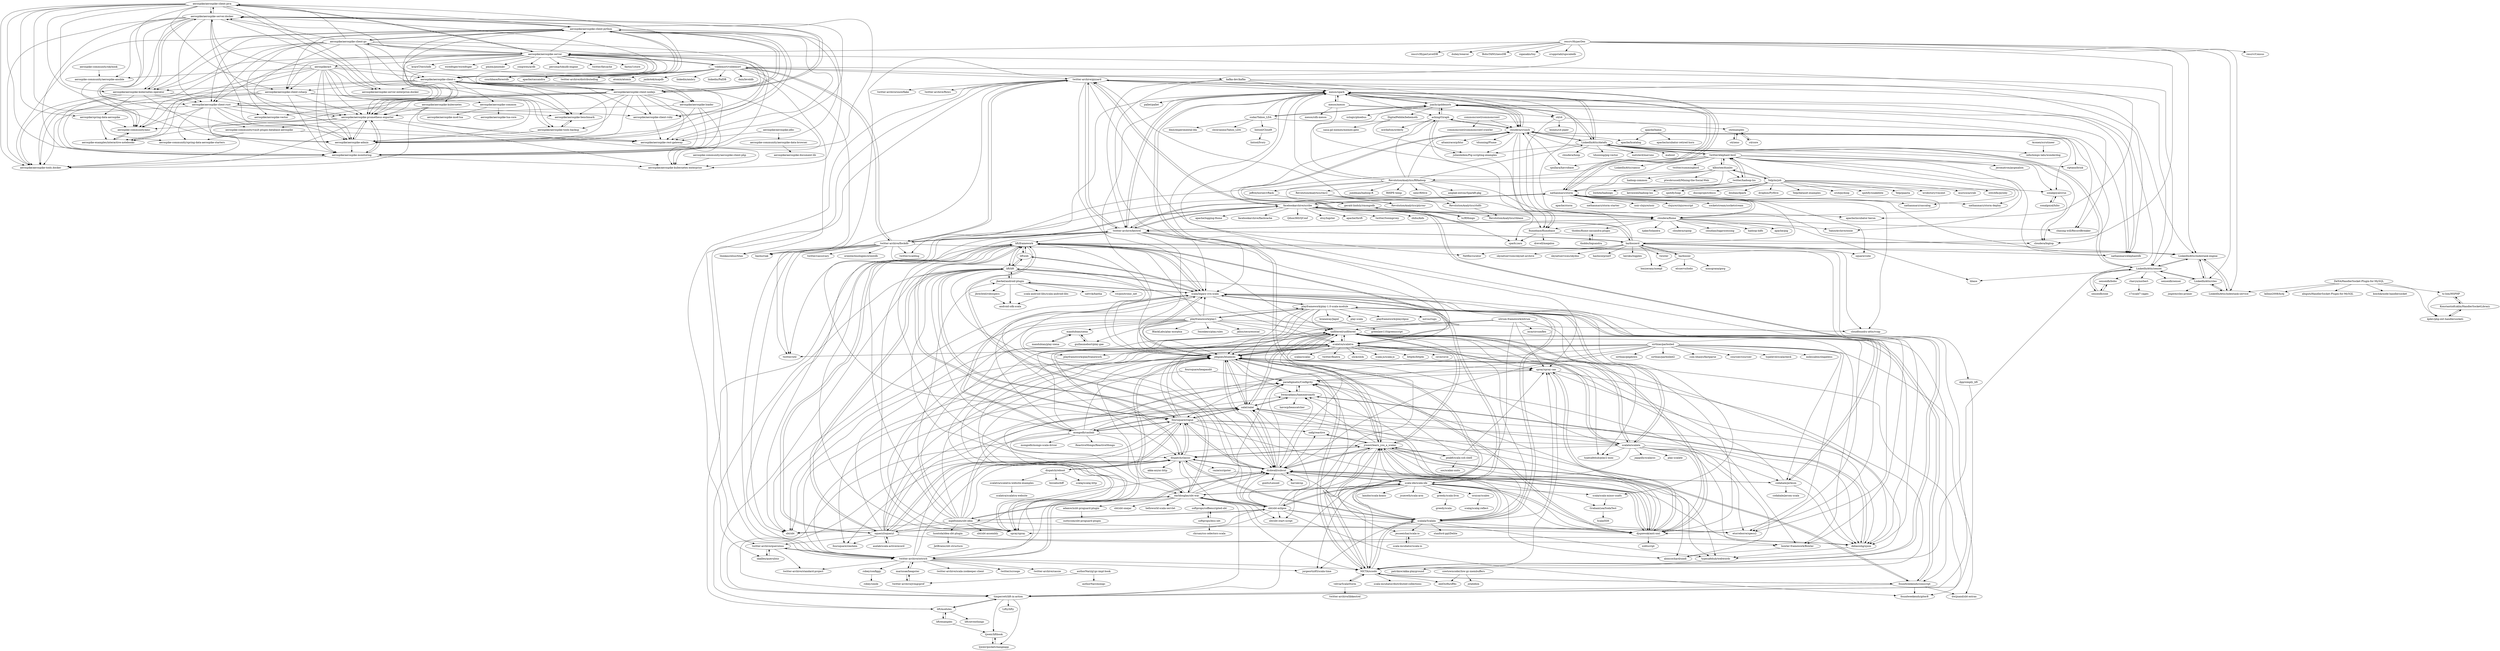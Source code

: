 digraph G {
"aerospike/aerospike-client-java" -> "aerospike/aerospike-server.docker"
"aerospike/aerospike-client-java" -> "aerospike/aerospike-prometheus-exporter"
"aerospike/aerospike-client-java" -> "aerospike/aerospike-admin"
"aerospike/aerospike-client-java" -> "aerospike/aerospike-client-c"
"aerospike/aerospike-client-java" -> "aerospike/aerospike-client-python"
"aerospike/aerospike-client-java" -> "aerospike/aerospike-kubernetes-operator"
"aerospike/aerospike-client-java" -> "aerospike/aerospike-monitoring"
"aerospike/aerospike-client-java" -> "aerospike/aerospike-client-csharp"
"aerospike/aerospike-client-java" -> "aerospike/aerospike-client-rust"
"aerospike/aerospike-client-java" -> "aerospike/aerospike-server"
"aerospike/aerospike-client-java" -> "aerospike/aerospike-tools.docker"
"aerospike/aerospike-client-java" -> "aerospike/spring-data-aerospike"
"aerospike/aerospike-client-java" -> "aerospike/aerospike-server-enterprise.docker"
"aerospike/aerospike-client-java" -> "aerospike-community/amc"
"sudar/Yahoo_LDA" -> "shravanmn/Yahoo_LDA"
"sudar/Yahoo_LDA" -> "jzachr/goldenorb"
"sudar/Yahoo_LDA" -> "nathanmarz/elephantdb" ["e"=1]
"sudar/Yahoo_LDA" -> "lintool/Cloud9"
"sudar/Yahoo_LDA" -> "dmlc/experimental-lda" ["e"=1]
"sudar/Yahoo_LDA" -> "mesos/spark"
"tz-lom/HSPHP" -> "KonstantinKuklin/HandlerSocketLibrary"
"tz-lom/HSPHP" -> "kjdev/php-ext-handlersocketi"
"sonalgoyal/hiho" -> "sonalgoyal/crux"
"liftweb" -> "lift/lift"
"liftweb" -> "lift/framework"
"liftweb" -> "scala/legacy-svn-scala"
"facebookarchive/scribe" -> "cloudera/flume"
"facebookarchive/scribe" -> "nathanmarz/storm"
"facebookarchive/scribe" -> "twitter-archive/kestrel"
"facebookarchive/scribe" -> "ha/doozerd"
"facebookarchive/scribe" -> "twitter-archive/gizzard"
"facebookarchive/scribe" -> "zhihu/kids" ["e"=1]
"facebookarchive/scribe" -> "apache/logging-flume" ["e"=1]
"facebookarchive/scribe" -> "facebookarchive/flashcache" ["e"=1]
"facebookarchive/scribe" -> "Qihoo360/QConf" ["e"=1]
"facebookarchive/scribe" -> "twitter-archive/flockdb"
"facebookarchive/scribe" -> "etsy/logster" ["e"=1]
"facebookarchive/scribe" -> "apache/thrift" ["e"=1]
"facebookarchive/scribe" -> "apache/incubator-heron" ["e"=1]
"facebookarchive/scribe" -> "twitter/twemproxy" ["e"=1]
"facebookarchive/scribe" -> "LinkedInAttic/indextank-engine"
"lift/framework" -> "lift/lift"
"lift/framework" -> "scalatra/scalatra"
"lift/framework" -> "liftweb"
"lift/framework" -> "lift/modules"
"lift/framework" -> "scala/legacy-svn-scala"
"lift/framework" -> "unfiltered/unfiltered"
"lift/framework" -> "sbt/sbt" ["e"=1]
"lift/framework" -> "spray/spray" ["e"=1]
"lift/framework" -> "foursquare/rogue"
"lift/framework" -> "earldouglas/sbt-war"
"lift/framework" -> "jdegoes/blueeyes"
"lift/framework" -> "dpp/simply_lift"
"lift/framework" -> "timperrett/lift-in-action"
"lift/framework" -> "squeryl/squeryl"
"lift/framework" -> "dispatch/classic"
"jzachr/goldenorb" -> "aching/Giraph"
"jzachr/goldenorb" -> "cloudera/crunch"
"jzachr/goldenorb" -> "mesos/spark"
"jzachr/goldenorb" -> "sudar/Yahoo_LDA"
"jzachr/goldenorb" -> "LinkedInAttic/datafu"
"jzachr/goldenorb" -> "riptano/brisk" ["e"=1]
"jzachr/goldenorb" -> "chasing-will/RecordBreaker"
"jzachr/goldenorb" -> "xslogic/phoebus"
"jzachr/goldenorb" -> "DigitalPebble/behemoth"
"jzachr/goldenorb" -> "nathanmarz/elephantdb" ["e"=1]
"sbt/sbt-eclipse" -> "earldouglas/sbt-war"
"sbt/sbt-eclipse" -> "scala-ide/scala-ide"
"sbt/sbt-eclipse" -> "jdegoes/blueeyes"
"sbt/sbt-eclipse" -> "mpeltonen/sbt-idea"
"sbt/sbt-eclipse" -> "dickwall/subcut"
"sbt/sbt-eclipse" -> "unfiltered/unfiltered"
"sbt/sbt-eclipse" -> "etorreborre/specs2" ["e"=1]
"sbt/sbt-eclipse" -> "sbt/sbt" ["e"=1]
"sbt/sbt-eclipse" -> "spray/spray" ["e"=1]
"sbt/sbt-eclipse" -> "scalala/Scalala"
"sbt/sbt-eclipse" -> "foundweekends/giter8" ["e"=1]
"sbt/sbt-eclipse" -> "scala/legacy-svn-scala"
"sbt/sbt-eclipse" -> "jrwest/learn_you_a_scalaz"
"sbt/sbt-eclipse" -> "salat/salat"
"sbt/sbt-eclipse" -> "sbt/sbt-start-script"
"foundweekends/conscript" -> "unfiltered/unfiltered"
"foundweekends/conscript" -> "foundweekends/giter8" ["e"=1]
"foundweekends/conscript" -> "jrwest/learn_you_a_scalaz"
"foundweekends/conscript" -> "NICTA/scoobi"
"foundweekends/conscript" -> "timperrett/lift-in-action"
"foundweekends/conscript" -> "dwijnand/sbt-extras" ["e"=1]
"aerospike/aerospike-server" -> "aerospike/aerospike-client-java"
"aerospike/aerospike-server" -> "aerospike/aerospike-client-c"
"aerospike/aerospike-server" -> "aerospike/aerospike-client-go"
"aerospike/aerospike-server" -> "aerospike/aerospike-client-python"
"aerospike/aerospike-server" -> "aerospike/aerospike-prometheus-exporter"
"aerospike/aerospike-server" -> "aerospike/act"
"aerospike/aerospike-server" -> "aerospike/aerospike-server.docker"
"aerospike/aerospike-server" -> "aerospike/aerospike-client-rust"
"aerospike/aerospike-server" -> "aerospike/aerospike-kubernetes-operator"
"aerospike/aerospike-server" -> "aerospike/aerospike-client-csharp"
"aerospike/aerospike-server" -> "aerospike/aerospike-monitoring"
"aerospike/aerospike-server" -> "aerospike/aerospike-client-nodejs"
"aerospike/aerospike-server" -> "aerospike/aerospike-admin"
"aerospike/aerospike-server" -> "pmem/pmemkv" ["e"=1]
"aerospike/aerospike-server" -> "aerospike/aerospike-benchmark"
"ha/doozerd" -> "ha/doozer"
"ha/doozerd" -> "skynetservices/skynet-archive" ["e"=1]
"ha/doozerd" -> "twitter-archive/kestrel"
"ha/doozerd" -> "facebookarchive/scribe"
"ha/doozerd" -> "skynetservices/skydns" ["e"=1]
"ha/doozerd" -> "bmizerany/noeqd"
"ha/doozerd" -> "hashicorp/serf" ["e"=1]
"ha/doozerd" -> "nathanmarz/storm"
"ha/doozerd" -> "heroku/logplex" ["e"=1]
"ha/doozerd" -> "Netflix/curator" ["e"=1]
"ha/doozerd" -> "twitter-archive/gizzard"
"ha/doozerd" -> "cloudfoundry-attic/vcap" ["e"=1]
"ha/doozerd" -> "nathanmarz/elephantdb" ["e"=1]
"ha/doozerd" -> "square/cube" ["e"=1]
"ha/doozerd" -> "twister" ["e"=1]
"earldouglas/sbt-war" -> "sbt/sbt-eclipse"
"earldouglas/sbt-war" -> "jdegoes/blueeyes"
"earldouglas/sbt-war" -> "timperrett/lift-in-action"
"earldouglas/sbt-war" -> "mpeltonen/sbt-idea"
"earldouglas/sbt-war" -> "adamw/xsbt-proguard-plugin"
"earldouglas/sbt-war" -> "paradigmatic/Configrity"
"earldouglas/sbt-war" -> "lift/framework"
"earldouglas/sbt-war" -> "helloworld-scala-servlet"
"earldouglas/sbt-war" -> "dispatch/classic"
"earldouglas/sbt-war" -> "softprops/coffeescripted-sbt"
"earldouglas/sbt-war" -> "djspiewak/anti-xml"
"earldouglas/sbt-war" -> "scala-ide/scala-ide"
"earldouglas/sbt-war" -> "sbt/sbt-onejar"
"earldouglas/sbt-war" -> "NICTA/scoobi"
"earldouglas/sbt-war" -> "dickwall/subcut"
"twitter-archive/kestrel" -> "twitter-archive/gizzard"
"twitter-archive/kestrel" -> "twitter-archive/flockdb"
"twitter-archive/kestrel" -> "nathanmarz/storm"
"twitter-archive/kestrel" -> "jdegoes/blueeyes"
"twitter-archive/kestrel" -> "mesos/spark"
"twitter-archive/kestrel" -> "twitter-archive/ostrich"
"twitter-archive/kestrel" -> "scala/legacy-svn-scala"
"twitter-archive/kestrel" -> "ha/doozerd"
"twitter-archive/kestrel" -> "twitter/util" ["e"=1]
"twitter-archive/kestrel" -> "facebookarchive/scribe"
"twitter-archive/kestrel" -> "spray/spray" ["e"=1]
"twitter-archive/kestrel" -> "scalatra/scalatra"
"twitter-archive/kestrel" -> "cloudera/flume"
"twitter-archive/kestrel" -> "lift/framework"
"twitter-archive/kestrel" -> "unfiltered/unfiltered"
"aerospike/aerospike-client-c" -> "aerospike/aerospike-client-python"
"aerospike/aerospike-client-c" -> "aerospike/aerospike-admin"
"aerospike/aerospike-client-c" -> "aerospike/aerospike-monitoring"
"aerospike/aerospike-client-c" -> "aerospike/aerospike-prometheus-exporter"
"aerospike/aerospike-client-c" -> "aerospike/aerospike-client-csharp"
"aerospike/aerospike-client-c" -> "aerospike/aerospike-tools.docker"
"aerospike/aerospike-client-c" -> "aerospike/aerospike-benchmark"
"aerospike/aerospike-client-c" -> "aerospike/aerospike-common"
"aerospike/aerospike-client-c" -> "aerospike/aerospike-loader"
"aerospike/aerospike-client-c" -> "aerospike/aerospike-client-ruby"
"aerospike/aerospike-client-c" -> "aerospike/aerospike-server.docker"
"aerospike/aerospike-client-c" -> "aerospike/aerospike-client-nodejs"
"aerospike/aerospike-client-c" -> "aerospike/aerospike-kubernetes-enterprise"
"aerospike/aerospike-client-c" -> "aerospike/aerospike-kubernetes-operator"
"aerospike/aerospike-client-c" -> "aerospike/aerospike-server-enterprise.docker"
"foursquare/rogue" -> "foursquare/slashem"
"foursquare/rogue" -> "dickwall/subcut"
"foursquare/rogue" -> "djspiewak/anti-xml"
"foursquare/rogue" -> "typesafehub/webwords"
"foursquare/rogue" -> "lift/lift"
"foursquare/rogue" -> "salat/salat"
"foursquare/rogue" -> "debasishg/sjson"
"foursquare/rogue" -> "jdegoes/blueeyes"
"foursquare/rogue" -> "dispatch/classic"
"foursquare/rogue" -> "mongodb/casbah"
"foursquare/rogue" -> "lift/framework"
"foursquare/rogue" -> "nafg/reactive"
"foursquare/rogue" -> "squeryl/squeryl"
"foursquare/rogue" -> "timperrett/lift-in-action"
"foursquare/rogue" -> "unfiltered/unfiltered"
"adamw/xsbt-proguard-plugin" -> "nuttycom/sbt-proguard-plugin"
"mongodb/casbah" -> "salat/salat"
"mongodb/casbah" -> "bwmcadams/hammersmith"
"mongodb/casbah" -> "foursquare/rogue"
"mongodb/casbah" -> "scala/legacy-svn-scala"
"mongodb/casbah" -> "spray/spray" ["e"=1]
"mongodb/casbah" -> "playframework/play-1.0-scala-module"
"mongodb/casbah" -> "jdegoes/blueeyes"
"mongodb/casbah" -> "mongodb/mongo-scala-driver" ["e"=1]
"mongodb/casbah" -> "unfiltered/unfiltered"
"mongodb/casbah" -> "scalate/scalate"
"mongodb/casbah" -> "timperrett/lift-in-action"
"mongodb/casbah" -> "lift/lift"
"mongodb/casbah" -> "earldouglas/sbt-war"
"mongodb/casbah" -> "ReactiveMongo/ReactiveMongo" ["e"=1]
"cowtowncoder/low-gc-membuffers" -> "jstatebox"
"cowtowncoder/low-gc-membuffers" -> "eed3si9n/sff4s"
"kafka-dev/kafka" -> "LinkedInAttic/sensei"
"kafka-dev/kafka" -> "mesos/spark"
"kafka-dev/kafka" -> "scala/legacy-svn-scala"
"kafka-dev/kafka" -> "twitter-archive/kestrel"
"kafka-dev/kafka" -> "s4/s4"
"salat/salat" -> "mongodb/casbah"
"salat/salat" -> "bwmcadams/hammersmith"
"salat/salat" -> "dickwall/subcut"
"salat/salat" -> "jdegoes/blueeyes"
"salat/salat" -> "debasishg/sjson"
"salat/salat" -> "djspiewak/anti-xml"
"salat/salat" -> "foursquare/rogue"
"salat/salat" -> "unfiltered/unfiltered"
"salat/salat" -> "aloiscochard/sindi"
"s4/s4" -> "leoneu/s4-piper"
"s4/s4" -> "s4/examples"
"s4/s4" -> "flumebase/flumebase"
"flumebase/flumebase" -> "spark-yarn"
"flumebase/flumebase" -> "cloudera/bigtop"
"flumebase/flumebase" -> "drevell/megalon"
"aching/Giraph" -> "jzachr/goldenorb"
"aching/Giraph" -> "julienledem/Pig-scripting-examples"
"aching/Giraph" -> "mwdalton/orderly"
"aching/Giraph" -> "cloudera/crunch"
"aching/Giraph" -> "flumebase/flumebase"
"aching/Giraph" -> "spark-yarn"
"aerospike/aerospike-client-csharp" -> "aerospike/aerospike-admin"
"aerospike/aerospike-client-csharp" -> "aerospike/aerospike-prometheus-exporter"
"aerospike/aerospike-client-csharp" -> "aerospike-community/amc"
"aerospike/aerospike-client-csharp" -> "aerospike/aerospike-tools.docker"
"aerospike/aerospike-client-csharp" -> "aerospike/aerospike-monitoring"
"aerospike/aerospike-client-csharp" -> "aerospike-examples/interactive-notebooks"
"aerospike/aerospike-client-csharp" -> "aerospike/aerospike-common"
"jesseeichar/scala-io" -> "scala-incubator/scala-io"
"mandubian/siena" -> "mandubian/play-siena"
"mandubian/siena" -> "guillaumebort/play-gae"
"dickwall/subcut" -> "jrwest/learn_you_a_scalaz"
"dickwall/subcut" -> "aloiscochard/sindi"
"dickwall/subcut" -> "djspiewak/anti-xml"
"dickwall/subcut" -> "paradigmatic/Configrity"
"dickwall/subcut" -> "jdegoes/blueeyes"
"dickwall/subcut" -> "gseitz/Lensed"
"dickwall/subcut" -> "salat/salat"
"dickwall/subcut" -> "twitter-archive/ostrich"
"dickwall/subcut" -> "scala-ide/scala-ide"
"dickwall/subcut" -> "foursquare/rogue"
"dickwall/subcut" -> "bwmcadams/hammersmith"
"dickwall/subcut" -> "codahale/jerkson"
"dickwall/subcut" -> "nafg/reactive"
"dickwall/subcut" -> "harrah/up"
"dickwall/subcut" -> "dispatch/classic"
"ha/doozer" -> "ha/doozerd"
"ha/doozer" -> "mmcgrana/gorg"
"ha/doozer" -> "bmizerany/noeqd"
"ha/doozer" -> "elcuervo/lodis"
"bowler-framework/Bowler" -> "aloiscochard/sindi"
"codahale/jerkson" -> "dickwall/subcut"
"codahale/jerkson" -> "codahale/jersey-scala"
"codahale/jerkson" -> "jdegoes/blueeyes"
"codahale/jerkson" -> "playframework/play-1.0-scala-module"
"codahale/jerkson" -> "debasishg/sjson"
"s4/core" -> "s4/examples"
"s4/examples" -> "s4/zeno"
"s4/examples" -> "s4/core"
"aerospike/aerospike-client-nodejs" -> "aerospike/aerospike-client-ruby"
"aerospike/aerospike-client-nodejs" -> "aerospike/aerospike-rest-gateway"
"aerospike/aerospike-client-nodejs" -> "aerospike/aerospike-server.docker"
"aerospike/aerospike-client-nodejs" -> "aerospike/aerospike-client-rust"
"aerospike/aerospike-client-nodejs" -> "aerospike/aerospike-prometheus-exporter"
"aerospike/aerospike-client-nodejs" -> "aerospike/aerospike-admin"
"aerospike/aerospike-client-nodejs" -> "aerospike/aerospike-monitoring"
"aerospike/aerospike-client-nodejs" -> "aerospike/aerospike-client-c"
"aerospike/aerospike-client-nodejs" -> "aerospike/aerospike-client-python"
"aerospike/aerospike-client-nodejs" -> "aerospike/aerospike-tools.docker"
"aerospike/aerospike-client-nodejs" -> "aerospike/aerospike-loader"
"aerospike/aerospike-client-nodejs" -> "aerospike/aerospike-benchmark"
"aerospike/aerospike-client-nodejs" -> "aerospike/aerospike-tools-backup"
"aerospike/aerospike-client-nodejs" -> "aerospike/aerospike-vector"
"aerospike/aerospike-prometheus-exporter" -> "aerospike/aerospike-monitoring"
"aerospike/aerospike-prometheus-exporter" -> "aerospike/aerospike-admin"
"aerospike/aerospike-prometheus-exporter" -> "aerospike/aerospike-tools.docker"
"aerospike/aerospike-prometheus-exporter" -> "aerospike/aerospike-rest-gateway"
"aerospike/aerospike-prometheus-exporter" -> "aerospike/aerospike-kubernetes-enterprise"
"aerospike/aerospike-prometheus-exporter" -> "aerospike-examples/interactive-notebooks"
"aerospike/aerospike-prometheus-exporter" -> "aerospike-community/amc"
"aerospike/aerospike-prometheus-exporter" -> "aerospike-community/vault-plugin-database-aerospike"
"paradigmatic/Configrity" -> "bwmcadams/hammersmith"
"paradigmatic/Configrity" -> "aloiscochard/sindi"
"softprops/coffeescripted-sbt" -> "softprops/less-sbt"
"bwmcadams/hammersmith" -> "paradigmatic/Configrity"
"bwmcadams/hammersmith" -> "havocp/beaucatcher"
"bwmcadams/hammersmith" -> "salat/salat"
"bwmcadams/hammersmith" -> "debasishg/sjson"
"lift/examples" -> "lift/modules"
"lift/examples" -> "tjweir/liftbook"
"jeffreyhorner/rRack" -> "gerald-lindsly/rmongodb"
"lift/modules" -> "lift/examples"
"lift/modules" -> "lift/seventhings"
"lift/modules" -> "timperrett/lift-in-action"
"dpp/simply_lift" -> "timperrett/lift-in-action"
"djspiewak/anti-xml" -> "jrwest/learn_you_a_scalaz"
"djspiewak/anti-xml" -> "dickwall/subcut"
"djspiewak/anti-xml" -> "spray/spray-can"
"djspiewak/anti-xml" -> "jdegoes/blueeyes"
"djspiewak/anti-xml" -> "bwmcadams/hammersmith"
"djspiewak/anti-xml" -> "unfiltered/unfiltered"
"djspiewak/anti-xml" -> "xsbtscript"
"djspiewak/anti-xml" -> "paradigmatic/Configrity"
"mandubian/play-siena" -> "mandubian/siena"
"aerospike/aerospike-loader" -> "aerospike/aerospike-admin"
"aerospike/aerospike-loader" -> "aerospike/aerospike-prometheus-exporter"
"aerospike/aerospike-loader" -> "aerospike/aerospike-monitoring"
"aerospike/aerospike-loader" -> "aerospike/aerospike-kubernetes-enterprise"
"jbrechtel/robospecs" -> "android-sdk-scala"
"GrahamLea/SodaTest" -> "ScalaSSH"
"aerospike-community/aerospike-client-php" -> "aerospike/aerospike-kubernetes-enterprise"
"aerospike/aerospike-common" -> "aerospike/aerospike-mod-lua"
"aerospike/aerospike-common" -> "aerospike/aerospike-lua-core"
"s4/zeno" -> "s4/examples"
"nathanmarz/storm" -> "apache/storm" ["e"=1]
"nathanmarz/storm" -> "nathanmarz/storm-starter" ["e"=1]
"nathanmarz/storm" -> "square/cube" ["e"=1]
"nathanmarz/storm" -> "twitter-archive/kestrel"
"nathanmarz/storm" -> "nathanmarz/cascalog" ["e"=1]
"nathanmarz/storm" -> "mesos/spark"
"nathanmarz/storm" -> "facebookarchive/scribe"
"nathanmarz/storm" -> "noir-clojure/noir" ["e"=1]
"nathanmarz/storm" -> "clojure/clojurescript" ["e"=1]
"nathanmarz/storm" -> "nathanmarz/storm-deploy" ["e"=1]
"nathanmarz/storm" -> "LinkedInAttic/indextank-engine"
"nathanmarz/storm" -> "socketstream/socketstream" ["e"=1]
"nathanmarz/storm" -> "cloudfoundry-attic/vcap" ["e"=1]
"nathanmarz/storm" -> "twitter-archive/gizzard"
"nathanmarz/storm" -> "cloudera/flume"
"aerospike/aerospike-client-python" -> "aerospike/aerospike-client-c"
"aerospike/aerospike-client-python" -> "aerospike/aerospike-admin"
"aerospike/aerospike-client-python" -> "aerospike/aerospike-prometheus-exporter"
"aerospike/aerospike-client-python" -> "aerospike/aerospike-monitoring"
"aerospike/aerospike-client-python" -> "aerospike/aerospike-tools.docker"
"aerospike/aerospike-client-python" -> "aerospike/aerospike-server.docker"
"aerospike/aerospike-client-python" -> "aerospike/aerospike-client-csharp"
"aerospike/aerospike-client-python" -> "aerospike/aerospike-kubernetes-operator"
"aerospike/aerospike-client-python" -> "aerospike/aerospike-client-rust"
"aerospike/aerospike-client-python" -> "aerospike/aerospike-client-ruby"
"aerospike/aerospike-client-python" -> "aerospike/aerospike-client-go"
"aerospike/aerospike-client-python" -> "aerospike/aerospike-client-nodejs"
"aerospike/aerospike-client-python" -> "aerospike/aerospike-kubernetes-enterprise"
"aerospike/aerospike-client-python" -> "aerospike/aerospike-kubernetes"
"aerospike/aerospike-client-python" -> "aerospike/aerospike-rest-gateway"
"voldemort/voldemort" -> "basho/riak" ["e"=1]
"voldemort/voldemort" -> "apache/cassandra" ["e"=1]
"voldemort/voldemort" -> "twitter-archive/distributedlog" ["e"=1]
"voldemort/voldemort" -> "twitter-archive/flockdb"
"voldemort/voldemort" -> "atomix/atomix" ["e"=1]
"voldemort/voldemort" -> "aerospike/aerospike-server"
"voldemort/voldemort" -> "jankotek/mapdb" ["e"=1]
"voldemort/voldemort" -> "couchbase/forestdb" ["e"=1]
"voldemort/voldemort" -> "linkedin/ambry" ["e"=1]
"voldemort/voldemort" -> "twitter-archive/gizzard"
"voldemort/voldemort" -> "kafka-dev/kafka"
"voldemort/voldemort" -> "linkedin/PalDB" ["e"=1]
"voldemort/voldemort" -> "LinkedInAttic/sensei"
"voldemort/voldemort" -> "dain/leveldb" ["e"=1]
"voldemort/voldemort" -> "thinkaurelius/titan" ["e"=1]
"NICTA/scoobi" -> "jrwest/learn_you_a_scalaz"
"NICTA/scoobi" -> "cloudera/crunch"
"NICTA/scoobi" -> "velvia/ScalaStorm"
"NICTA/scoobi" -> "paradigmatic/Configrity"
"NICTA/scoobi" -> "spray/spray-can"
"NICTA/scoobi" -> "jdegoes/blueeyes"
"NICTA/scoobi" -> "scalala/Scalala"
"NICTA/scoobi" -> "eed3si9n/sff4s"
"NICTA/scoobi" -> "foundweekends/conscript"
"NICTA/scoobi" -> "scala-incubator/distributed-collections"
"LinkedInAttic/datafu" -> "cloudera/crunch"
"LinkedInAttic/datafu" -> "julienledem/Pig-scripting-examples"
"LinkedInAttic/datafu" -> "sonalgoyal/crux"
"LinkedInAttic/datafu" -> "cloudera/bigtop"
"LinkedInAttic/datafu" -> "LinkedInAttic/sensei"
"LinkedInAttic/datafu" -> "metzlerd/mavuno"
"LinkedInAttic/datafu" -> "mahout" ["e"=1]
"LinkedInAttic/datafu" -> "jzachr/goldenorb"
"LinkedInAttic/datafu" -> "cloudera/hoop"
"LinkedInAttic/datafu" -> "mesos/spark"
"LinkedInAttic/datafu" -> "jeromatron/pygmalion" ["e"=1]
"LinkedInAttic/datafu" -> "infochimps-labs/wonderdog"
"LinkedInAttic/datafu" -> "twitter/elephant-bird"
"LinkedInAttic/datafu" -> "tdunning/pig-vector"
"cloudera/crunch" -> "sonalgoyal/crux"
"cloudera/crunch" -> "NICTA/scoobi"
"cloudera/crunch" -> "LinkedInAttic/datafu"
"cloudera/crunch" -> "chasing-will/RecordBreaker"
"cloudera/crunch" -> "flumebase/flumebase"
"cloudera/crunch" -> "mesos/spark"
"cloudera/crunch" -> "aching/Giraph"
"cloudera/crunch" -> "spark-yarn"
"cloudera/crunch" -> "jzachr/goldenorb"
"cloudera/crunch" -> "apache/hcatalog"
"cloudera/crunch" -> "altamiracorp/blur"
"cloudera/crunch" -> "julienledem/Pig-scripting-examples"
"cloudera/crunch" -> "tdunning/Plume"
"cloudera/crunch" -> "spullara/havrobase"
"cloudera/crunch" -> "cloudera/bigtop"
"RevolutionAnalytics/RHadoop" -> "RevolutionAnalytics/rmr2"
"RevolutionAnalytics/RHadoop" -> "cloudera/crunch"
"RevolutionAnalytics/RHadoop" -> "RevolutionAnalytics/rhdfs"
"RevolutionAnalytics/RHadoop" -> "LinkedInAttic/datafu"
"RevolutionAnalytics/RHadoop" -> "amplab-extras/SparkR-pkg" ["e"=1]
"RevolutionAnalytics/RHadoop" -> "RevolutionAnalytics/plyrmr"
"RevolutionAnalytics/RHadoop" -> "jseidman/hadoop-R"
"RevolutionAnalytics/RHadoop" -> "mesos/spark"
"RevolutionAnalytics/RHadoop" -> "sonalgoyal/crux"
"RevolutionAnalytics/RHadoop" -> "RHIPE-temp"
"RevolutionAnalytics/RHadoop" -> "cloudera/flume"
"RevolutionAnalytics/RHadoop" -> "jzachr/goldenorb"
"RevolutionAnalytics/RHadoop" -> "aching/Giraph"
"RevolutionAnalytics/RHadoop" -> "nexr/RHive"
"RevolutionAnalytics/RHadoop" -> "jeffreyhorner/rRack"
"sonalgoyal/crux" -> "sonalgoyal/hiho"
"sonalgoyal/crux" -> "cloudera/bigtop"
"scalatra/scalatra" -> "spray/spray" ["e"=1]
"scalatra/scalatra" -> "scalaz/scalaz" ["e"=1]
"scalatra/scalatra" -> "twitter/finatra" ["e"=1]
"scalatra/scalatra" -> "slick/slick" ["e"=1]
"scalatra/scalatra" -> "sbt/sbt" ["e"=1]
"scalatra/scalatra" -> "lift/framework"
"scalatra/scalatra" -> "jdegoes/blueeyes"
"scalatra/scalatra" -> "unfiltered/unfiltered"
"scalatra/scalatra" -> "foundweekends/giter8" ["e"=1]
"scalatra/scalatra" -> "twitter/util" ["e"=1]
"scalatra/scalatra" -> "playframework/playframework" ["e"=1]
"scalatra/scalatra" -> "scala-js/scala-js" ["e"=1]
"scalatra/scalatra" -> "http4s/http4s" ["e"=1]
"scalatra/scalatra" -> "scalate/scalate"
"scalatra/scalatra" -> "circe/circe" ["e"=1]
"LinkedInAttic/cleo" -> "LinkedInAttic/indextank-engine"
"LinkedInAttic/cleo" -> "LinkedInAttic/indextank-service"
"LinkedInAttic/cleo" -> "jingwei/cleo-primer"
"LinkedInAttic/cleo" -> "LinkedInAttic/sensei"
"aerospike/aerospike-client-go" -> "aerospike/aerospike-client-python"
"aerospike/aerospike-client-go" -> "aerospike/aerospike-client-c"
"aerospike/aerospike-client-go" -> "aerospike/aerospike-server.docker"
"aerospike/aerospike-client-go" -> "aerospike/aerospike-client-rust"
"aerospike/aerospike-client-go" -> "aerospike/aerospike-kubernetes-operator"
"aerospike/aerospike-client-go" -> "aerospike/aerospike-client-java"
"aerospike/aerospike-client-go" -> "aerospike/aerospike-server"
"aerospike/aerospike-client-go" -> "aerospike/aerospike-client-nodejs"
"aerospike/aerospike-client-go" -> "aerospike/aerospike-admin"
"aerospike/aerospike-client-go" -> "aerospike/aerospike-monitoring"
"aerospike/aerospike-client-go" -> "aerospike/aerospike-prometheus-exporter"
"aerospike/aerospike-client-go" -> "aerospike/aerospike-client-ruby"
"aerospike/aerospike-client-go" -> "aerospike/aerospike-tools-backup"
"aerospike/aerospike-client-go" -> "aerospike/aerospike-vector"
"aerospike/aerospike-server" -> "yinqiwen/ardb" ["e"=1]
"aerospike/aerospike-server" -> "percona/tokudb-engine" ["e"=1]
"aerospike/aerospike-server" -> "couchbase/forestdb" ["e"=1]
"aerospike/aerospike-server" -> "twitter/fatcache" ["e"=1]
"aerospike/aerospike-server" -> "voldemort/voldemort"
"aerospike/aerospike-server" -> "fastio/1store" ["e"=1]
"aerospike/aerospike-server" -> "apache/incubator-heron" ["e"=1]
"aerospike/aerospike-server" -> "krareT/terichdb" ["e"=1]
"aerospike/aerospike-server" -> "wiredtiger/wiredtiger" ["e"=1]
"foursquare/heapaudit" -> "foursquare/slashem"
"foursquare/heapaudit" -> "paradigmatic/Configrity"
"scalala/Scalala" -> "NICTA/scoobi"
"scalala/Scalala" -> "jrwest/learn_you_a_scalaz"
"scalala/Scalala" -> "dispatch/classic"
"scalala/Scalala" -> "stanford-ppl/Delite" ["e"=1]
"scalala/Scalala" -> "jorgeortiz85/scala-time"
"scalala/Scalala" -> "djspiewak/anti-xml"
"scalala/Scalala" -> "mesos/spark"
"scalala/Scalala" -> "scala/legacy-svn-scala"
"scalala/Scalala" -> "scala-ide/scala-ide"
"scalala/Scalala" -> "spray/spray-can"
"scalala/Scalala" -> "dickwall/subcut"
"scalala/Scalala" -> "typesafehub/webwords"
"scalala/Scalala" -> "unfiltered/unfiltered"
"scalala/Scalala" -> "jesseeichar/scala-io"
"scala-ide/scala-ide" -> "dickwall/subcut"
"scala-ide/scala-ide" -> "sbt/sbt-eclipse"
"scala-ide/scala-ide" -> "scala/legacy-svn-scala"
"scala-ide/scala-ide" -> "djspiewak/anti-xml"
"scala-ide/scala-ide" -> "scalala/Scalala"
"scala-ide/scala-ide" -> "etorreborre/specs2" ["e"=1]
"scala-ide/scala-ide" -> "earldouglas/sbt-war"
"scala-ide/scala-ide" -> "NICTA/scoobi"
"scala-ide/scala-ide" -> "jrwest/learn_you_a_scalaz"
"scala-ide/scala-ide" -> "lamdor/scala-koans" ["e"=1]
"scala-ide/scala-ide" -> "greedy/scala-llvm"
"scala-ide/scala-ide" -> "scala/scala-minor-snafu"
"scala-ide/scala-ide" -> "ornicar/scalex"
"scala-ide/scala-ide" -> "jorgeortiz85/scala-time"
"scala-ide/scala-ide" -> "jsuereth/scala-arm" ["e"=1]
"klbostee/dumbo" -> "Yelp/mrjob"
"klbostee/dumbo" -> "bwhite/hadoopy"
"klbostee/dumbo" -> "twitter/hadoop-lzo"
"klbostee/dumbo" -> "cloudera/flume"
"klbostee/dumbo" -> "ptwobrussell/Mining-the-Social-Web" ["e"=1]
"klbostee/dumbo" -> "twitter/elephant-bird"
"klbostee/dumbo" -> "RevolutionAnalytics/RHadoop"
"klbostee/dumbo" -> "hadoop-common" ["e"=1]
"aerospike/aerospike-server.docker" -> "aerospike/aerospike-monitoring"
"aerospike/aerospike-server.docker" -> "aerospike/aerospike-prometheus-exporter"
"aerospike/aerospike-server.docker" -> "aerospike/aerospike-tools.docker"
"aerospike/aerospike-server.docker" -> "aerospike/aerospike-admin"
"aerospike/aerospike-server.docker" -> "aerospike/aerospike-kubernetes-operator"
"aerospike/aerospike-server.docker" -> "aerospike/aerospike-kubernetes-enterprise"
"aerospike/aerospike-server.docker" -> "aerospike/aerospike-client-java"
"aerospike/aerospike-server.docker" -> "aerospike-community/aerospike-ansible"
"aerospike/aerospike-server.docker" -> "aerospike/aerospike-rest-gateway"
"aerospike/aerospike-server.docker" -> "aerospike/aerospike-client-nodejs"
"aerospike/aerospike-server.docker" -> "aerospike/aerospike-server-enterprise.docker"
"aerospike/aerospike-server.docker" -> "aerospike/aerospike-client-python"
"aerospike/aerospike-server.docker" -> "aerospike/aerospike-client-rust"
"aerospike/aerospike-server.docker" -> "aerospike-community/amc"
"aerospike/aerospike-server.docker" -> "aerospike-community/vault-plugin-database-aerospike"
"commoncrawl/commoncrawl" -> "commoncrawl/commoncrawl-crawler"
"commoncrawl/commoncrawl" -> "cloudera/crunch"
"dispatch/reboot" -> "dispatch/classic"
"dispatch/reboot" -> "scalatra/scalatra-website-examples"
"dispatch/reboot" -> "bizzabo/diff" ["e"=1]
"dispatch/reboot" -> "scalaj/scalaj-http" ["e"=1]
"peak6/scala-ssh-shell" -> "paradigmatic/Configrity"
"peak6/scala-ssh-shell" -> "spray/spray-can"
"peak6/scala-ssh-shell" -> "soc/scalax-units"
"peak6/scala-ssh-shell" -> "jrwest/learn_you_a_scalaz"
"jrwest/learn_you_a_scalaz" -> "dickwall/subcut"
"jrwest/learn_you_a_scalaz" -> "djspiewak/anti-xml"
"jrwest/learn_you_a_scalaz" -> "NICTA/scoobi"
"jrwest/learn_you_a_scalaz" -> "paradigmatic/Configrity"
"jrwest/learn_you_a_scalaz" -> "unfiltered/unfiltered"
"jrwest/learn_you_a_scalaz" -> "jesseeichar/scala-io"
"jrwest/learn_you_a_scalaz" -> "jdegoes/blueeyes"
"jrwest/learn_you_a_scalaz" -> "typesafehub/webwords"
"jrwest/learn_you_a_scalaz" -> "nafg/reactive"
"jrwest/learn_you_a_scalaz" -> "peak6/scala-ssh-shell"
"jrwest/learn_you_a_scalaz" -> "debasishg/sjson"
"jrwest/learn_you_a_scalaz" -> "foundweekends/conscript"
"jrwest/learn_you_a_scalaz" -> "bwmcadams/hammersmith"
"jrwest/learn_you_a_scalaz" -> "sbt/sbt-start-script"
"jrwest/learn_you_a_scalaz" -> "dispatch/classic"
"aerospike/aerospike-admin" -> "aerospike/aerospike-prometheus-exporter"
"aerospike/aerospike-admin" -> "aerospike/aerospike-monitoring"
"KonstantinKuklin/HandlerSocketLibrary" -> "kjdev/php-ext-handlersocketi"
"KonstantinKuklin/HandlerSocketLibrary" -> "tz-lom/HSPHP"
"spray/spray-can" -> "paradigmatic/Configrity"
"spray/spray-can" -> "djspiewak/anti-xml"
"spray/spray-can" -> "typesafehub/webwords"
"spray/spray-can" -> "patriknw/akka-playground"
"Aconex/scrutineer" -> "infochimps-labs/wonderdog"
"softprops/less-sbt" -> "softprops/coffeescripted-sbt"
"softprops/less-sbt" -> "chrsan/css-selectors-scala"
"debasishg/sjson" -> "typesafehub/webwords"
"debasishg/sjson" -> "bwmcadams/hammersmith"
"aerospike/aerospike-kubernetes-operator" -> "aerospike/aerospike-monitoring"
"aerospike/aerospike-kubernetes-operator" -> "aerospike/spring-data-aerospike"
"aerospike/aerospike-kubernetes-operator" -> "aerospike/aerospike-prometheus-exporter"
"aerospike/aerospike-kubernetes-operator" -> "aerospike/aerospike-server.docker"
"aerospike/aerospike-kubernetes-operator" -> "aerospike/aerospike-client-rust"
"aerospike/aerospike-kubernetes-operator" -> "aerospike/aerospike-tools.docker"
"aerospike/aerospike-kubernetes-operator" -> "aerospike/aerospike-admin"
"aerospike/aerospike-client-ruby" -> "aerospike/aerospike-rest-gateway"
"scala-android-libs/scala-android-libs" -> "android-sdk-scala"
"scala/scala-minor-snafu" -> "GrahamLea/SodaTest"
"aerospike/aerospike-monitoring" -> "aerospike/aerospike-prometheus-exporter"
"aerospike/aerospike-monitoring" -> "aerospike/aerospike-kubernetes-enterprise"
"aerospike/aerospike-monitoring" -> "aerospike/aerospike-tools.docker"
"aerospike-community/aerospike-ansible" -> "aerospike-community/amc"
"ornicar/scalex" -> "scalaj/scalaj-reflect"
"velvia/ScalaStorm" -> "twitter-archive/libkestrel"
"velvia/ScalaStorm" -> "NICTA/scoobi"
"typesafehub/webwords" -> "patriknw/akka-playground"
"gerald-lindsly/rmongodb" -> "tc/RMongo"
"aerospike-community/vault-plugin-database-aerospike" -> "aerospike/aerospike-rest-gateway"
"aerospike-community/vault-plugin-database-aerospike" -> "aerospike-community/spring-data-aerospike-starters"
"aerospike-examples/interactive-notebooks" -> "aerospike-community/amc"
"sirthias/parboiled" -> "sirthias/pegdown" ["e"=1]
"sirthias/parboiled" -> "sirthias/parboiled2" ["e"=1]
"sirthias/parboiled" -> "com-lihaoyi/fastparse" ["e"=1]
"sirthias/parboiled" -> "etorreborre/specs2" ["e"=1]
"sirthias/parboiled" -> "coursier/coursier" ["e"=1]
"sirthias/parboiled" -> "spray/spray" ["e"=1]
"sirthias/parboiled" -> "paradigmatic/Configrity"
"sirthias/parboiled" -> "twitter-archive/ostrich"
"sirthias/parboiled" -> "dickwall/subcut"
"sirthias/parboiled" -> "jdegoes/blueeyes"
"sirthias/parboiled" -> "foursquare/rogue"
"sirthias/parboiled" -> "typelevel/scalacheck" ["e"=1]
"sirthias/parboiled" -> "codahale/jerkson"
"sirthias/parboiled" -> "milessabin/shapeless" ["e"=1]
"sirthias/parboiled" -> "dwijnand/sbt-extras" ["e"=1]
"authorNari/g1gc-impl-book" -> "authorNari/minigc"
"authorNari/g1gc-impl-book" -> "twitter-archive/jvmgcprof"
"LinkedInAttic/indextank-engine" -> "LinkedInAttic/indextank-service"
"LinkedInAttic/indextank-engine" -> "LinkedInAttic/cleo"
"LinkedInAttic/indextank-engine" -> "LinkedInAttic/sensei"
"twitter/hadoop-lzo" -> "twitter/elephant-bird"
"twitter/hadoop-lzo" -> "kevinweil/hadoop-lzo"
"twitter/hadoop-lzo" -> "bwhite/hadoopy"
"LinkedInAttic/indextank-service" -> "LinkedInAttic/indextank-engine"
"LinkedInAttic/indextank-service" -> "LinkedInAttic/cleo"
"jberkel/android-plugin" -> "sattvik/baitha"
"jberkel/android-plugin" -> "rst/positronic_net"
"jberkel/android-plugin" -> "scala/legacy-svn-scala"
"jberkel/android-plugin" -> "android-sdk-scala"
"jberkel/android-plugin" -> "lift/lift"
"jberkel/android-plugin" -> "scala-android-libs/scala-android-libs"
"jberkel/android-plugin" -> "jbrechtel/robospecs"
"aselab/scala-activerecord" -> "squeryl/squeryl"
"scala-incubator/scala-io" -> "jesseeichar/scala-io"
"rescrv/HyperDex" -> "rescrv/Consus"
"rescrv/HyperDex" -> "rescrv/HyperLevelDB" ["e"=1]
"rescrv/HyperDex" -> "dubey/weaver"
"rescrv/HyperDex" -> "LinkedInAttic/indextank-engine"
"rescrv/HyperDex" -> "BohuTANG/nessDB" ["e"=1]
"rescrv/HyperDex" -> "LinkedInAttic/indextank-service"
"rescrv/HyperDex" -> "LinkedInAttic/cleo"
"rescrv/HyperDex" -> "ha/doozerd"
"rescrv/HyperDex" -> "siganakis/tny"
"rescrv/HyperDex" -> "aerospike/aerospike-server"
"rescrv/HyperDex" -> "cruppstahl/upscaledb" ["e"=1]
"rescrv/HyperDex" -> "basho/riak" ["e"=1]
"aerospike-community/skyhook" -> "aerospike-community/aerospike-ansible"
"twitter-archive/jvmgcprof" -> "mariusae/heapster"
"aerospike/aerospike-jdbc" -> "aerospike-community/aerospike-data-browser"
"aerospike/aerospike-jdbc" -> "aerospike/aerospike-rest-gateway"
"aerospike-community/aerospike-data-browser" -> "aerospike/aerospike-document-lib"
"aerospike/aerospike-benchmark" -> "aerospike/aerospike-tools-backup"
"dispatch/classic" -> "unfiltered/unfiltered"
"dispatch/classic" -> "sbt/sbt-start-script"
"dispatch/classic" -> "jrwest/learn_you_a_scalaz"
"dispatch/classic" -> "scalala/Scalala"
"dispatch/classic" -> "razie/scripster"
"dispatch/classic" -> "dickwall/subcut"
"dispatch/classic" -> "dispatch/reboot"
"dispatch/classic" -> "foursquare/rogue"
"dispatch/classic" -> "akka-async-http"
"mpeltonen/sbt-idea" -> "luontola/idea-sbt-plugin"
"mpeltonen/sbt-idea" -> "earldouglas/sbt-war"
"mpeltonen/sbt-idea" -> "unfiltered/unfiltered"
"mpeltonen/sbt-idea" -> "sbt/sbt-eclipse"
"mpeltonen/sbt-idea" -> "spray/spray" ["e"=1]
"mpeltonen/sbt-idea" -> "jdegoes/blueeyes"
"mpeltonen/sbt-idea" -> "sbt/sbt" ["e"=1]
"mpeltonen/sbt-idea" -> "dispatch/classic"
"mpeltonen/sbt-idea" -> "jberkel/android-plugin"
"mpeltonen/sbt-idea" -> "etorreborre/specs2" ["e"=1]
"mpeltonen/sbt-idea" -> "salat/salat"
"mpeltonen/sbt-idea" -> "sbt/sbt-assembly" ["e"=1]
"mpeltonen/sbt-idea" -> "squeryl/squeryl"
"mpeltonen/sbt-idea" -> "lift/framework"
"mpeltonen/sbt-idea" -> "paradigmatic/Configrity"
"squeryl/squeryl" -> "aselab/scala-activerecord"
"squeryl/squeryl" -> "foursquare/rogue"
"squeryl/squeryl" -> "debasishg/sjson"
"squeryl/squeryl" -> "lift/lift"
"squeryl/squeryl" -> "twitter-archive/querulous"
"squeryl/squeryl" -> "jdegoes/blueeyes"
"squeryl/squeryl" -> "scalatra/scalatra"
"squeryl/squeryl" -> "dickwall/subcut"
"squeryl/squeryl" -> "unfiltered/unfiltered"
"squeryl/squeryl" -> "foursquare/slashem"
"squeryl/squeryl" -> "bowler-framework/Bowler"
"squeryl/squeryl" -> "salat/salat"
"squeryl/squeryl" -> "dispatch/classic"
"squeryl/squeryl" -> "lift/framework"
"squeryl/squeryl" -> "paradigmatic/Configrity"
"scalate/scalate" -> "unfiltered/unfiltered"
"scalate/scalate" -> "etorreborre/specs2" ["e"=1]
"scalate/scalate" -> "scalatra/scalatra"
"scalate/scalate" -> "codahale/jerkson"
"scalate/scalate" -> "salat/salat"
"scalate/scalate" -> "djspiewak/anti-xml"
"scalate/scalate" -> "dispatch/classic"
"scalate/scalate" -> "timperrett/lift-in-action"
"scalate/scalate" -> "playframework/play-1.0-scala-module"
"scalate/scalate" -> "debasishg/sjson"
"scalate/scalate" -> "bowler-framework/Bowler"
"scalate/scalate" -> "japgolly/scalacss" ["e"=1]
"scalate/scalate" -> "play-scalate"
"scalate/scalate" -> "typesafehub/play2-mini"
"scalate/scalate" -> "jdegoes/blueeyes"
"rhavyn/norbert" -> "s7/scale7-cages"
"branaway/Japid" -> "greenlaw110/greenscript"
"guillaumebort/play-gae" -> "mandubian/siena"
"aerospike/aerospike-tools-backup" -> "aerospike/aerospike-benchmark"
"aerospike/aerospike-tools-backup" -> "aerospike/aerospike-admin"
"twitter-archive/gizzard" -> "twitter-archive/flockdb"
"twitter-archive/gizzard" -> "twitter-archive/kestrel"
"twitter-archive/gizzard" -> "twitter-archive/ostrich"
"twitter-archive/gizzard" -> "mesos/spark"
"twitter-archive/gizzard" -> "twitter-archive/snowflake" ["e"=1]
"twitter-archive/gizzard" -> "scala/legacy-svn-scala"
"twitter-archive/gizzard" -> "nathanmarz/storm"
"twitter-archive/gizzard" -> "twitter-archive/Rowz"
"twitter-archive/gizzard" -> "facebookarchive/scribe"
"twitter-archive/gizzard" -> "twitter-archive/querulous"
"twitter-archive/gizzard" -> "LinkedInAttic/indextank-engine"
"twitter-archive/gizzard" -> "Netflix/curator" ["e"=1]
"twitter-archive/gizzard" -> "nkallen/querulous"
"twitter-archive/gizzard" -> "twitter/util" ["e"=1]
"twitter-archive/gizzard" -> "nathanmarz/elephantdb" ["e"=1]
"senseidb/bobo" -> "senseidb/zoie"
"mesos/mesos" -> "mesos/spark"
"mesos/mesos" -> "flumebase/flumebase"
"mesos/mesos" -> "s4/s4"
"mesos/mesos" -> "cloudera/crunch"
"mesos/mesos" -> "mesos/cdh-mesos"
"twitter/elephant-bird" -> "twitter/hadoop-lzo"
"twitter/elephant-bird" -> "LinkedInAttic/datafu"
"twitter/elephant-bird" -> "riptano/brisk" ["e"=1]
"twitter/elephant-bird" -> "nathanmarz/elephantdb" ["e"=1]
"twitter/elephant-bird" -> "cloudera/crunch"
"twitter/elephant-bird" -> "nathanmarz/cascalog" ["e"=1]
"twitter/elephant-bird" -> "twitter/scalding" ["e"=1]
"twitter/elephant-bird" -> "LinkedInAttic/camus" ["e"=1]
"twitter/elephant-bird" -> "spullara/havrobase"
"twitter/elephant-bird" -> "YahooArchive/oozie" ["e"=1]
"twitter/elephant-bird" -> "klbostee/dumbo"
"twitter/elephant-bird" -> "twitter/summingbird" ["e"=1]
"twitter/elephant-bird" -> "nathanmarz/storm-deploy" ["e"=1]
"twitter/elephant-bird" -> "nathanmarz/storm"
"twitter/elephant-bird" -> "jeromatron/pygmalion" ["e"=1]
"timperrett/lift-in-action" -> "Lifty/lifty"
"timperrett/lift-in-action" -> "lift/modules"
"timperrett/lift-in-action" -> "tjweir/liftbook"
"timperrett/lift-in-action" -> "tjweir/pocketchangeapp"
"mesos/spark" -> "mesos/mesos"
"mesos/spark" -> "cloudera/crunch"
"mesos/spark" -> "aching/Giraph"
"mesos/spark" -> "jzachr/goldenorb"
"mesos/spark" -> "NICTA/scoobi"
"mesos/spark" -> "jdegoes/blueeyes"
"mesos/spark" -> "nathanmarz/elephantdb" ["e"=1]
"mesos/spark" -> "scalala/Scalala"
"mesos/spark" -> "LinkedInAttic/datafu"
"mesos/spark" -> "spray/spray-can"
"mesos/spark" -> "nathanmarz/storm"
"mesos/spark" -> "twitter-archive/kestrel"
"mesos/spark" -> "foursquare/rogue"
"mesos/spark" -> "bowler-framework/Bowler"
"mesos/spark" -> "pallet/pallet" ["e"=1]
"senseidb/zoie" -> "senseidb/bobo"
"senseidb/zoie" -> "LinkedInAttic/sensei"
"LinkedInAttic/sensei" -> "senseidb/zoie"
"LinkedInAttic/sensei" -> "senseidb/bobo"
"LinkedInAttic/sensei" -> "LinkedInAttic/datafu"
"LinkedInAttic/sensei" -> "senseidb/sensei"
"LinkedInAttic/sensei" -> "LinkedInAttic/cleo"
"LinkedInAttic/sensei" -> "LinkedInAttic/indextank-engine"
"LinkedInAttic/sensei" -> "rhavyn/norbert"
"LinkedInAttic/sensei" -> "hbase" ["e"=1]
"kjdev/php-ext-handlersocketi" -> "KonstantinKuklin/HandlerSocketLibrary"
"nkallen/querulous" -> "twitter-archive/querulous"
"razie/scripster" -> "GrahamLea/SodaTest"
"tjweir/liftbook" -> "tjweir/pocketchangeapp"
"aerospike/aerospike-client-rust" -> "aerospike/aerospike-rest-gateway"
"aerospike/aerospike-client-rust" -> "aerospike/aerospike-prometheus-exporter"
"aerospike/aerospike-client-rust" -> "aerospike/aerospike-tools.docker"
"aerospike/aerospike-client-rust" -> "aerospike/aerospike-client-ruby"
"aerospike/aerospike-client-rust" -> "aerospike-community/amc"
"aerospike/aerospike-client-rust" -> "aerospike/aerospike-vector"
"aerospike/aerospike-client-rust" -> "aerospike/aerospike-admin"
"aerospike/aerospike-client-rust" -> "aerospike/aerospike-monitoring"
"aerospike/aerospike-client-rust" -> "aerospike-community/spring-data-aerospike-starters"
"aerospike/aerospike-client-rust" -> "aerospike/aerospike-benchmark"
"twitter-archive/flockdb" -> "twitter-archive/gizzard"
"twitter-archive/flockdb" -> "twitter-archive/kestrel"
"twitter-archive/flockdb" -> "thinkaurelius/titan" ["e"=1]
"twitter-archive/flockdb" -> "twitter-archive/ostrich"
"twitter-archive/flockdb" -> "nathanmarz/storm"
"twitter-archive/flockdb" -> "twitter/util" ["e"=1]
"twitter-archive/flockdb" -> "basho/riak" ["e"=1]
"twitter-archive/flockdb" -> "sbt/sbt" ["e"=1]
"twitter-archive/flockdb" -> "facebookarchive/scribe"
"twitter-archive/flockdb" -> "twitter/cassovary" ["e"=1]
"twitter-archive/flockdb" -> "LinkedInAttic/indextank-engine"
"twitter-archive/flockdb" -> "twitter/scalding" ["e"=1]
"twitter-archive/flockdb" -> "orientechnologies/orientdb" ["e"=1]
"twitter-archive/flockdb" -> "scalatra/scalatra"
"twitter-archive/flockdb" -> "voldemort/voldemort"
"nafg/reactive" -> "jrwest/learn_you_a_scalaz"
"nafg/reactive" -> "paradigmatic/Configrity"
"unfiltered/unfiltered" -> "jdegoes/blueeyes"
"unfiltered/unfiltered" -> "jrwest/learn_you_a_scalaz"
"unfiltered/unfiltered" -> "spray/spray" ["e"=1]
"unfiltered/unfiltered" -> "dispatch/classic"
"unfiltered/unfiltered" -> "djspiewak/anti-xml"
"unfiltered/unfiltered" -> "foundweekends/conscript"
"unfiltered/unfiltered" -> "debasishg/sjson"
"unfiltered/unfiltered" -> "salat/salat"
"unfiltered/unfiltered" -> "scalate/scalate"
"unfiltered/unfiltered" -> "etorreborre/specs2" ["e"=1]
"unfiltered/unfiltered" -> "dickwall/subcut"
"unfiltered/unfiltered" -> "bowler-framework/Bowler"
"unfiltered/unfiltered" -> "typesafehub/play2-mini"
"unfiltered/unfiltered" -> "spray/spray-can"
"unfiltered/unfiltered" -> "scalatra/scalatra"
"luontola/idea-sbt-plugin" -> "JetBrains/sbt-structure"
"aerospike/act" -> "aerospike/aerospike-monitoring"
"aerospike/act" -> "aerospike/aerospike-prometheus-exporter"
"aerospike/act" -> "aerospike/aerospike-admin"
"aerospike/act" -> "aerospike/aerospike-client-csharp"
"aerospike/act" -> "aerospike-examples/interactive-notebooks"
"aerospike/act" -> "aerospike-community/amc"
"aerospike/act" -> "aerospike/aerospike-server-enterprise.docker"
"aerospike/act" -> "aerospike/aerospike-loader"
"aerospike/act" -> "aerospike-community/aerospike-ansible"
"aerospike/act" -> "aerospike/aerospike-benchmark"
"aerospike/act" -> "aerospike/aerospike-server.docker"
"aerospike/act" -> "aerospike/aerospike-tools-backup"
"aerospike/act" -> "aerospike/aerospike-client-c"
"robey/configgy" -> "robey/smile"
"xitrum-framework/xitrum" -> "spray/spray-can"
"xitrum-framework/xitrum" -> "djspiewak/anti-xml"
"xitrum-framework/xitrum" -> "jdegoes/blueeyes"
"xitrum-framework/xitrum" -> "NICTA/scoobi"
"xitrum-framework/xitrum" -> "unfiltered/unfiltered"
"xitrum-framework/xitrum" -> "inca/circumflex"
"cloudera/flume" -> "facebookarchive/scribe"
"cloudera/flume" -> "cloudera/sqoop" ["e"=1]
"cloudera/flume" -> "cloudera/crunch"
"cloudera/flume" -> "hbase" ["e"=1]
"cloudera/flume" -> "cloudian/logprocessing"
"cloudera/flume" -> "mesos/spark"
"cloudera/flume" -> "hadoop-hdfs" ["e"=1]
"cloudera/flume" -> "flumebase/flumebase"
"cloudera/flume" -> "YahooArchive/oozie" ["e"=1]
"cloudera/flume" -> "apache/pig" ["e"=1]
"cloudera/flume" -> "nathanmarz/storm"
"cloudera/flume" -> "twitter-archive/kestrel"
"cloudera/flume" -> "chasing-will/RecordBreaker"
"cloudera/flume" -> "thobbs/flume-cassandra-plugin"
"cloudera/flume" -> "tjake/Solandra" ["e"=1]
"lift/lift" -> "liftweb"
"lift/lift" -> "lift/framework"
"lift/lift" -> "lift/modules"
"lift/lift" -> "scala/legacy-svn-scala"
"lift/lift" -> "foursquare/rogue"
"lift/lift" -> "timperrett/lift-in-action"
"lift/lift" -> "jberkel/android-plugin"
"lift/lift" -> "jdegoes/blueeyes"
"lift/lift" -> "dickwall/subcut"
"lift/lift" -> "squeryl/squeryl"
"lift/lift" -> "earldouglas/sbt-war"
"lift/lift" -> "foundweekends/conscript"
"DigitalPebble/behemoth" -> "julienledem/Pig-scripting-examples"
"DigitalPebble/behemoth" -> "nasa-jpl-memex/memex-gate" ["e"=1]
"scalatra/scalatra-website-examples" -> "scalatra/scalatra-website"
"lintool/Cloud9" -> "lintool/Ivory"
"playframework/play-1.0-scala-module" -> "playframework/play1"
"playframework/play-1.0-scala-module" -> "play-scala"
"playframework/play-1.0-scala-module" -> "typesafehub/play2-mini"
"playframework/play-1.0-scala-module" -> "playframework/playclipse"
"playframework/play-1.0-scala-module" -> "codahale/jerkson"
"playframework/play-1.0-scala-module" -> "scala/legacy-svn-scala"
"playframework/play-1.0-scala-module" -> "jrwest/learn_you_a_scalaz"
"playframework/play-1.0-scala-module" -> "dickwall/subcut"
"playframework/play-1.0-scala-module" -> "branaway/Japid"
"playframework/play-1.0-scala-module" -> "unfiltered/unfiltered"
"playframework/play-1.0-scala-module" -> "salat/salat"
"playframework/play-1.0-scala-module" -> "jdegoes/blueeyes"
"playframework/play-1.0-scala-module" -> "novus/rugu"
"playframework/play-1.0-scala-module" -> "debasishg/sjson"
"playframework/play-1.0-scala-module" -> "scalate/scalate"
"greedy/scala-llvm" -> "greedy/scala"
"aerospike/aerospike-kubernetes" -> "aerospike/aerospike-kubernetes-enterprise"
"aerospike/aerospike-kubernetes" -> "aerospike/aerospike-tools.docker"
"aerospike/aerospike-kubernetes" -> "aerospike/aerospike-prometheus-exporter"
"aerospike-community/amc" -> "aerospike-examples/interactive-notebooks"
"tjweir/pocketchangeapp" -> "tjweir/liftbook"
"playframework/play1" -> "playframework/play-1.0-scala-module"
"playframework/play1" -> "playframework/playframework" ["e"=1]
"playframework/play1" -> "lift/framework"
"playframework/play1" -> "scala/legacy-svn-scala"
"playframework/play1" -> "jdegoes/blueeyes"
"playframework/play1" -> "guillaumebort/play-gae"
"playframework/play1" -> "BlackLabs/play-morphia"
"playframework/play1" -> "scalatra/scalatra"
"playframework/play1" -> "mandubian/siena"
"playframework/play1" -> "3monkeys/play.rules"
"playframework/play1" -> "jaliss/securesocial" ["e"=1]
"playframework/play1" -> "spray/spray" ["e"=1]
"playframework/play1" -> "unfiltered/unfiltered"
"playframework/play1" -> "cloudfoundry-attic/vcap" ["e"=1]
"playframework/play1" -> "sbt/sbt" ["e"=1]
"RevolutionAnalytics/rmr2" -> "RevolutionAnalytics/plyrmr"
"RevolutionAnalytics/rmr2" -> "RevolutionAnalytics/rhdfs"
"RevolutionAnalytics/rmr2" -> "RevolutionAnalytics/rhbase"
"twitter-archive/ostrich" -> "twitter-archive/querulous"
"twitter-archive/ostrich" -> "dickwall/subcut"
"twitter-archive/ostrich" -> "robey/configgy"
"twitter-archive/ostrich" -> "twitter-archive/standard-project"
"twitter-archive/ostrich" -> "jrwest/learn_you_a_scalaz"
"twitter-archive/ostrich" -> "mariusae/heapster"
"twitter-archive/ostrich" -> "NICTA/scoobi"
"twitter-archive/ostrich" -> "spray/spray-can"
"twitter-archive/ostrich" -> "jdegoes/blueeyes"
"twitter-archive/ostrich" -> "paradigmatic/Configrity"
"twitter-archive/ostrich" -> "dispatch/classic"
"twitter-archive/ostrich" -> "twitter-archive/scala-zookeeper-client"
"twitter-archive/ostrich" -> "twitter/scrooge" ["e"=1]
"twitter-archive/ostrich" -> "jorgeortiz85/scala-time"
"twitter-archive/ostrich" -> "twitter-archive/cassie" ["e"=1]
"DeNA/HandlerSocket-Plugin-for-MySQL" -> "tz-lom/HSPHP"
"DeNA/HandlerSocket-Plugin-for-MySQL" -> "killme2008/hs4j"
"DeNA/HandlerSocket-Plugin-for-MySQL" -> "ahiguti/HandlerSocket-Plugin-for-MySQL"
"DeNA/HandlerSocket-Plugin-for-MySQL" -> "koichik/node-handlersocket"
"DeNA/HandlerSocket-Plugin-for-MySQL" -> "LinkedInAttic/indextank-service"
"DeNA/HandlerSocket-Plugin-for-MySQL" -> "kjdev/php-ext-handlersocketi"
"scala/legacy-svn-scala" -> "lift/lift"
"scala/legacy-svn-scala" -> "jdegoes/blueeyes"
"scala/legacy-svn-scala" -> "lift/framework"
"scala/legacy-svn-scala" -> "etorreborre/specs2" ["e"=1]
"scala/legacy-svn-scala" -> "liftweb"
"scala/legacy-svn-scala" -> "unfiltered/unfiltered"
"scala/legacy-svn-scala" -> "scala-ide/scala-ide"
"scala/legacy-svn-scala" -> "jberkel/android-plugin"
"scala/legacy-svn-scala" -> "playframework/play-1.0-scala-module"
"scala/legacy-svn-scala" -> "scala/scala-minor-snafu"
"scala/legacy-svn-scala" -> "scalala/Scalala"
"scala/legacy-svn-scala" -> "djspiewak/anti-xml"
"scala/legacy-svn-scala" -> "sbt/sbt" ["e"=1]
"scala/legacy-svn-scala" -> "mongodb/casbah"
"scala/legacy-svn-scala" -> "dispatch/classic"
"apache/hama" -> "apache/incubator-retired-horn"
"apache/hama" -> "apache/hcatalog"
"mariusae/heapster" -> "twitter-archive/jvmgcprof"
"mariusae/heapster" -> "twitter-archive/ostrich"
"thobbs/flume-cassandra-plugin" -> "thobbs/logsandra"
"RevolutionAnalytics/rhdfs" -> "RevolutionAnalytics/rhbase"
"Yelp/mrjob" -> "klbostee/dumbo"
"Yelp/mrjob" -> "Yelp/dataset-examples" ["e"=1]
"Yelp/mrjob" -> "crs4/pydoop" ["e"=1]
"Yelp/mrjob" -> "spotify/snakebite" ["e"=1]
"Yelp/mrjob" -> "Yelp/paasta" ["e"=1]
"Yelp/mrjob" -> "wrobstory/vincent" ["e"=1]
"Yelp/mrjob" -> "twitter/elephant-bird"
"Yelp/mrjob" -> "muricoca/crab" ["e"=1]
"Yelp/mrjob" -> "stitchfix/pyxley" ["e"=1]
"Yelp/mrjob" -> "bwhite/hadoopy"
"Yelp/mrjob" -> "spotify/luigi" ["e"=1]
"Yelp/mrjob" -> "discoproject/disco" ["e"=1]
"Yelp/mrjob" -> "nathanmarz/storm"
"Yelp/mrjob" -> "douban/dpark" ["e"=1]
"Yelp/mrjob" -> "dropbox/PyHive" ["e"=1]
"tc/RMongo" -> "gerald-lindsly/rmongodb"
"jdegoes/blueeyes" -> "unfiltered/unfiltered"
"jdegoes/blueeyes" -> "spray/spray" ["e"=1]
"jdegoes/blueeyes" -> "jrwest/learn_you_a_scalaz"
"jdegoes/blueeyes" -> "djspiewak/anti-xml"
"jdegoes/blueeyes" -> "dickwall/subcut"
"jdegoes/blueeyes" -> "debasishg/sjson"
"jdegoes/blueeyes" -> "salat/salat"
"jdegoes/blueeyes" -> "paradigmatic/Configrity"
"jdegoes/blueeyes" -> "NICTA/scoobi"
"jdegoes/blueeyes" -> "bwmcadams/hammersmith"
"jdegoes/blueeyes" -> "scala/legacy-svn-scala"
"jdegoes/blueeyes" -> "bowler-framework/Bowler"
"jdegoes/blueeyes" -> "earldouglas/sbt-war"
"jdegoes/blueeyes" -> "scalatra/scalatra"
"jdegoes/blueeyes" -> "spray/spray-can"
"thobbs/logsandra" -> "thobbs/flume-cassandra-plugin"
"twitter-archive/querulous" -> "nkallen/querulous"
"twitter-archive/querulous" -> "twitter-archive/standard-project"
"twitter-archive/querulous" -> "twitter-archive/ostrich"
"aerospike/spring-data-aerospike" -> "aerospike-community/spring-data-aerospike-starters"
"aerospike/spring-data-aerospike" -> "aerospike-examples/interactive-notebooks"
"aerospike/spring-data-aerospike" -> "aerospike-community/amc"
"aerospike/aerospike-client-java" ["l"="-3.252,20.248"]
"aerospike/aerospike-server.docker" ["l"="-3.24,20.241"]
"aerospike/aerospike-prometheus-exporter" ["l"="-3.244,20.233"]
"aerospike/aerospike-admin" ["l"="-3.247,20.224"]
"aerospike/aerospike-client-c" ["l"="-3.235,20.229"]
"aerospike/aerospike-client-python" ["l"="-3.254,20.216"]
"aerospike/aerospike-kubernetes-operator" ["l"="-3.256,20.236"]
"aerospike/aerospike-monitoring" ["l"="-3.242,20.216"]
"aerospike/aerospike-client-csharp" ["l"="-3.219,20.23"]
"aerospike/aerospike-client-rust" ["l"="-3.267,20.241"]
"aerospike/aerospike-server" ["l"="-3.247,20.187"]
"aerospike/aerospike-tools.docker" ["l"="-3.236,20.22"]
"aerospike/spring-data-aerospike" ["l"="-3.244,20.274"]
"aerospike/aerospike-server-enterprise.docker" ["l"="-3.227,20.26"]
"aerospike-community/amc" ["l"="-3.236,20.258"]
"sudar/Yahoo_LDA" ["l"="-3.138,19.81"]
"shravanmn/Yahoo_LDA" ["l"="-3.096,19.807"]
"jzachr/goldenorb" ["l"="-3.178,19.82"]
"nathanmarz/elephantdb" ["l"="-23.381,-20.469"]
"lintool/Cloud9" ["l"="-3.066,19.783"]
"dmlc/experimental-lda" ["l"="57.796,23.504"]
"mesos/spark" ["l"="-3.257,19.842"]
"tz-lom/HSPHP" ["l"="-3.022,20.132"]
"KonstantinKuklin/HandlerSocketLibrary" ["l"="-3.004,20.125"]
"kjdev/php-ext-handlersocketi" ["l"="-3.022,20.115"]
"sonalgoyal/hiho" ["l"="-3.12,19.824"]
"sonalgoyal/crux" ["l"="-3.154,19.827"]
"liftweb" ["l"="-3.443,19.863"]
"lift/lift" ["l"="-3.434,19.832"]
"lift/framework" ["l"="-3.423,19.854"]
"scala/legacy-svn-scala" ["l"="-3.393,19.84"]
"facebookarchive/scribe" ["l"="-3.253,19.947"]
"cloudera/flume" ["l"="-3.219,19.876"]
"nathanmarz/storm" ["l"="-3.227,19.918"]
"twitter-archive/kestrel" ["l"="-3.301,19.899"]
"ha/doozerd" ["l"="-3.283,19.996"]
"twitter-archive/gizzard" ["l"="-3.291,19.93"]
"zhihu/kids" ["l"="-3.489,12.399"]
"apache/logging-flume" ["l"="-2.715,14.681"]
"facebookarchive/flashcache" ["l"="2.202,14.902"]
"Qihoo360/QConf" ["l"="-3.349,12.271"]
"twitter-archive/flockdb" ["l"="-3.296,19.959"]
"etsy/logster" ["l"="2.878,-35.751"]
"apache/thrift" ["l"="-2.78,14.493"]
"apache/incubator-heron" ["l"="-2.685,14.653"]
"twitter/twemproxy" ["l"="-3.224,12.312"]
"LinkedInAttic/indextank-engine" ["l"="-3.209,19.997"]
"scalatra/scalatra" ["l"="-3.381,19.884"]
"lift/modules" ["l"="-3.484,19.824"]
"unfiltered/unfiltered" ["l"="-3.368,19.826"]
"sbt/sbt" ["l"="-2.655,18.54"]
"spray/spray" ["l"="-2.614,18.585"]
"foursquare/rogue" ["l"="-3.403,19.823"]
"earldouglas/sbt-war" ["l"="-3.427,19.787"]
"jdegoes/blueeyes" ["l"="-3.383,19.826"]
"dpp/simply_lift" ["l"="-3.494,19.84"]
"timperrett/lift-in-action" ["l"="-3.451,19.815"]
"squeryl/squeryl" ["l"="-3.412,19.84"]
"dispatch/classic" ["l"="-3.392,19.786"]
"aching/Giraph" ["l"="-3.198,19.803"]
"cloudera/crunch" ["l"="-3.199,19.824"]
"LinkedInAttic/datafu" ["l"="-3.175,19.862"]
"riptano/brisk" ["l"="-1.59,18.402"]
"chasing-will/RecordBreaker" ["l"="-3.198,19.847"]
"xslogic/phoebus" ["l"="-3.108,19.788"]
"DigitalPebble/behemoth" ["l"="-3.137,19.787"]
"sbt/sbt-eclipse" ["l"="-3.41,19.775"]
"scala-ide/scala-ide" ["l"="-3.382,19.77"]
"mpeltonen/sbt-idea" ["l"="-3.444,19.795"]
"dickwall/subcut" ["l"="-3.393,19.802"]
"etorreborre/specs2" ["l"="-2.731,18.682"]
"scalala/Scalala" ["l"="-3.348,19.798"]
"foundweekends/giter8" ["l"="-2.714,18.674"]
"jrwest/learn_you_a_scalaz" ["l"="-3.373,19.787"]
"salat/salat" ["l"="-3.406,19.81"]
"sbt/sbt-start-script" ["l"="-3.4,19.746"]
"foundweekends/conscript" ["l"="-3.358,19.782"]
"NICTA/scoobi" ["l"="-3.325,19.79"]
"dwijnand/sbt-extras" ["l"="-2.73,18.738"]
"aerospike/aerospike-client-go" ["l"="-3.277,20.213"]
"aerospike/act" ["l"="-3.223,20.242"]
"aerospike/aerospike-client-nodejs" ["l"="-3.266,20.226"]
"pmem/pmemkv" ["l"="1.614,13.31"]
"aerospike/aerospike-benchmark" ["l"="-3.254,20.225"]
"ha/doozer" ["l"="-3.328,20.043"]
"skynetservices/skynet-archive" ["l"="3.576,-8.488"]
"skynetservices/skydns" ["l"="5.85,-12.392"]
"bmizerany/noeqd" ["l"="-3.303,20.053"]
"hashicorp/serf" ["l"="3.971,-8.257"]
"heroku/logplex" ["l"="3.47,15.283"]
"Netflix/curator" ["l"="-3.173,12.117"]
"cloudfoundry-attic/vcap" ["l"="2.771,-35.704"]
"square/cube" ["l"="2.695,-35.609"]
"twister" ["l"="4.432,-8.285"]
"adamw/xsbt-proguard-plugin" ["l"="-3.464,19.735"]
"paradigmatic/Configrity" ["l"="-3.4,19.794"]
"helloworld-scala-servlet" ["l"="-3.456,19.76"]
"softprops/coffeescripted-sbt" ["l"="-3.505,19.768"]
"djspiewak/anti-xml" ["l"="-3.371,19.8"]
"sbt/sbt-onejar" ["l"="-3.49,19.733"]
"twitter-archive/ostrich" ["l"="-3.359,19.867"]
"twitter/util" ["l"="-2.635,18.55"]
"aerospike/aerospike-common" ["l"="-3.191,20.249"]
"aerospike/aerospike-loader" ["l"="-3.225,20.217"]
"aerospike/aerospike-client-ruby" ["l"="-3.286,20.241"]
"aerospike/aerospike-kubernetes-enterprise" ["l"="-3.239,20.206"]
"foursquare/slashem" ["l"="-3.463,19.804"]
"typesafehub/webwords" ["l"="-3.349,19.816"]
"debasishg/sjson" ["l"="-3.392,19.814"]
"mongodb/casbah" ["l"="-3.42,19.822"]
"nafg/reactive" ["l"="-3.396,19.762"]
"nuttycom/sbt-proguard-plugin" ["l"="-3.485,19.705"]
"bwmcadams/hammersmith" ["l"="-3.412,19.792"]
"playframework/play-1.0-scala-module" ["l"="-3.376,19.812"]
"mongodb/mongo-scala-driver" ["l"="-2.465,18.503"]
"scalate/scalate" ["l"="-3.376,19.844"]
"ReactiveMongo/ReactiveMongo" ["l"="-2.515,18.601"]
"cowtowncoder/low-gc-membuffers" ["l"="-3.287,19.664"]
"jstatebox" ["l"="-3.28,19.639"]
"eed3si9n/sff4s" ["l"="-3.301,19.716"]
"kafka-dev/kafka" ["l"="-3.264,19.894"]
"LinkedInAttic/sensei" ["l"="-3.178,19.967"]
"s4/s4" ["l"="-3.236,19.794"]
"aloiscochard/sindi" ["l"="-3.361,19.808"]
"leoneu/s4-piper" ["l"="-3.236,19.764"]
"s4/examples" ["l"="-3.223,19.733"]
"flumebase/flumebase" ["l"="-3.218,19.818"]
"spark-yarn" ["l"="-3.212,19.8"]
"cloudera/bigtop" ["l"="-3.181,19.836"]
"drevell/megalon" ["l"="-3.219,19.779"]
"julienledem/Pig-scripting-examples" ["l"="-3.165,19.815"]
"mwdalton/orderly" ["l"="-3.203,19.763"]
"aerospike-examples/interactive-notebooks" ["l"="-3.218,20.258"]
"jesseeichar/scala-io" ["l"="-3.349,19.729"]
"scala-incubator/scala-io" ["l"="-3.342,19.693"]
"mandubian/siena" ["l"="-3.485,19.932"]
"mandubian/play-siena" ["l"="-3.508,19.946"]
"guillaumebort/play-gae" ["l"="-3.467,19.927"]
"gseitz/Lensed" ["l"="-3.425,19.739"]
"codahale/jerkson" ["l"="-3.423,19.807"]
"harrah/up" ["l"="-3.439,19.748"]
"mmcgrana/gorg" ["l"="-3.355,20.059"]
"elcuervo/lodis" ["l"="-3.356,20.083"]
"bowler-framework/Bowler" ["l"="-3.341,19.838"]
"codahale/jersey-scala" ["l"="-3.468,19.787"]
"s4/core" ["l"="-3.222,19.707"]
"s4/zeno" ["l"="-3.212,19.717"]
"aerospike/aerospike-rest-gateway" ["l"="-3.27,20.254"]
"aerospike/aerospike-tools-backup" ["l"="-3.276,20.234"]
"aerospike/aerospike-vector" ["l"="-3.298,20.232"]
"aerospike-community/vault-plugin-database-aerospike" ["l"="-3.257,20.266"]
"softprops/less-sbt" ["l"="-3.535,19.766"]
"havocp/beaucatcher" ["l"="-3.443,19.764"]
"lift/examples" ["l"="-3.519,19.818"]
"tjweir/liftbook" ["l"="-3.508,19.804"]
"jeffreyhorner/rRack" ["l"="-3.12,19.721"]
"gerald-lindsly/rmongodb" ["l"="-3.094,19.681"]
"lift/seventhings" ["l"="-3.521,19.831"]
"spray/spray-can" ["l"="-3.337,19.81"]
"xsbtscript" ["l"="-3.344,19.752"]
"jbrechtel/robospecs" ["l"="-3.518,19.874"]
"android-sdk-scala" ["l"="-3.507,19.863"]
"GrahamLea/SodaTest" ["l"="-3.381,19.695"]
"ScalaSSH" ["l"="-3.381,19.663"]
"aerospike-community/aerospike-client-php" ["l"="-3.274,20.181"]
"aerospike/aerospike-mod-lua" ["l"="-3.164,20.256"]
"aerospike/aerospike-lua-core" ["l"="-3.174,20.269"]
"apache/storm" ["l"="-2.798,14.635"]
"nathanmarz/storm-starter" ["l"="-2.336,16.872"]
"nathanmarz/cascalog" ["l"="-23.558,-20.429"]
"noir-clojure/noir" ["l"="-23.486,-20.494"]
"clojure/clojurescript" ["l"="-23.741,-20.546"]
"nathanmarz/storm-deploy" ["l"="-2.289,16.86"]
"socketstream/socketstream" ["l"="2.059,-34.419"]
"aerospike/aerospike-kubernetes" ["l"="-3.218,20.205"]
"voldemort/voldemort" ["l"="-3.257,20.035"]
"basho/riak" ["l"="3.484,15.326"]
"apache/cassandra" ["l"="-2.845,14.661"]
"twitter-archive/distributedlog" ["l"="-2.634,14.568"]
"atomix/atomix" ["l"="-5.519,10.695"]
"jankotek/mapdb" ["l"="-5.496,10.654"]
"couchbase/forestdb" ["l"="1.777,13.079"]
"linkedin/ambry" ["l"="-2.673,14.567"]
"linkedin/PalDB" ["l"="-5.573,10.667"]
"dain/leveldb" ["l"="-5.561,10.706"]
"thinkaurelius/titan" ["l"="-19.576,-24.358"]
"velvia/ScalaStorm" ["l"="-3.297,19.744"]
"scala-incubator/distributed-collections" ["l"="-3.3,19.768"]
"metzlerd/mavuno" ["l"="-3.171,19.887"]
"mahout" ["l"="-2.893,14.523"]
"cloudera/hoop" ["l"="-3.138,19.844"]
"jeromatron/pygmalion" ["l"="-1.644,18.416"]
"infochimps-labs/wonderdog" ["l"="-3.114,19.91"]
"twitter/elephant-bird" ["l"="-3.135,19.867"]
"tdunning/pig-vector" ["l"="-3.158,19.884"]
"apache/hcatalog" ["l"="-3.137,19.892"]
"altamiracorp/blur" ["l"="-3.188,19.771"]
"tdunning/Plume" ["l"="-3.199,19.786"]
"spullara/havrobase" ["l"="-3.159,19.846"]
"RevolutionAnalytics/RHadoop" ["l"="-3.165,19.79"]
"RevolutionAnalytics/rmr2" ["l"="-3.147,19.732"]
"RevolutionAnalytics/rhdfs" ["l"="-3.165,19.735"]
"amplab-extras/SparkR-pkg" ["l"="42.371,35.159"]
"RevolutionAnalytics/plyrmr" ["l"="-3.152,19.752"]
"jseidman/hadoop-R" ["l"="-3.169,19.754"]
"RHIPE-temp" ["l"="-3.147,19.766"]
"nexr/RHive" ["l"="-3.131,19.755"]
"scalaz/scalaz" ["l"="-2.675,18.561"]
"twitter/finatra" ["l"="-2.611,18.558"]
"slick/slick" ["l"="-2.588,18.595"]
"playframework/playframework" ["l"="-2.631,18.484"]
"scala-js/scala-js" ["l"="-2.604,18.626"]
"http4s/http4s" ["l"="-2.659,18.66"]
"circe/circe" ["l"="-2.639,18.664"]
"LinkedInAttic/cleo" ["l"="-3.174,20.023"]
"LinkedInAttic/indextank-service" ["l"="-3.159,20.052"]
"jingwei/cleo-primer" ["l"="-3.131,20.041"]
"yinqiwen/ardb" ["l"="0.915,14.206"]
"percona/tokudb-engine" ["l"="0.712,14.501"]
"twitter/fatcache" ["l"="1.227,14.049"]
"fastio/1store" ["l"="0.918,14.152"]
"krareT/terichdb" ["l"="0.836,14.351"]
"wiredtiger/wiredtiger" ["l"="0.461,-33.314"]
"foursquare/heapaudit" ["l"="-3.474,19.768"]
"stanford-ppl/Delite" ["l"="-0.882,14.786"]
"jorgeortiz85/scala-time" ["l"="-3.328,19.824"]
"lamdor/scala-koans" ["l"="3.402,-35.57"]
"greedy/scala-llvm" ["l"="-3.437,19.703"]
"scala/scala-minor-snafu" ["l"="-3.383,19.742"]
"ornicar/scalex" ["l"="-3.42,19.715"]
"jsuereth/scala-arm" ["l"="-2.71,18.788"]
"klbostee/dumbo" ["l"="-3.108,19.856"]
"Yelp/mrjob" ["l"="-3.093,19.892"]
"bwhite/hadoopy" ["l"="-3.057,19.871"]
"twitter/hadoop-lzo" ["l"="-3.074,19.85"]
"ptwobrussell/Mining-the-Social-Web" ["l"="48.293,28.19"]
"hadoop-common" ["l"="-2.885,14.505"]
"aerospike-community/aerospike-ansible" ["l"="-3.22,20.273"]
"commoncrawl/commoncrawl" ["l"="-3.104,19.754"]
"commoncrawl/commoncrawl-crawler" ["l"="-3.067,19.725"]
"dispatch/reboot" ["l"="-3.405,19.703"]
"scalatra/scalatra-website-examples" ["l"="-3.419,19.647"]
"bizzabo/diff" ["l"="-2.94,18.905"]
"scalaj/scalaj-http" ["l"="-2.609,18.72"]
"peak6/scala-ssh-shell" ["l"="-3.362,19.754"]
"soc/scalax-units" ["l"="-3.359,19.707"]
"patriknw/akka-playground" ["l"="-3.313,19.819"]
"Aconex/scrutineer" ["l"="-3.055,19.92"]
"chrsan/css-selectors-scala" ["l"="-3.562,19.76"]
"scala-android-libs/scala-android-libs" ["l"="-3.504,19.878"]
"scalaj/scalaj-reflect" ["l"="-3.432,19.681"]
"twitter-archive/libkestrel" ["l"="-3.277,19.712"]
"tc/RMongo" ["l"="-3.08,19.661"]
"aerospike-community/spring-data-aerospike-starters" ["l"="-3.267,20.278"]
"sirthias/parboiled" ["l"="-3.456,19.834"]
"sirthias/pegdown" ["l"="-2.735,12.632"]
"sirthias/parboiled2" ["l"="-2.724,18.762"]
"com-lihaoyi/fastparse" ["l"="-2.642,18.807"]
"coursier/coursier" ["l"="-2.665,18.683"]
"typelevel/scalacheck" ["l"="-2.699,18.655"]
"milessabin/shapeless" ["l"="-2.663,18.636"]
"authorNari/g1gc-impl-book" ["l"="-3.515,20.035"]
"authorNari/minigc" ["l"="-3.549,20.06"]
"twitter-archive/jvmgcprof" ["l"="-3.46,19.988"]
"kevinweil/hadoop-lzo" ["l"="-3.033,19.84"]
"jberkel/android-plugin" ["l"="-3.478,19.852"]
"sattvik/baitha" ["l"="-3.537,19.868"]
"rst/positronic_net" ["l"="-3.527,19.852"]
"aselab/scala-activerecord" ["l"="-3.464,19.879"]
"rescrv/HyperDex" ["l"="-3.203,20.08"]
"rescrv/Consus" ["l"="-3.164,20.127"]
"rescrv/HyperLevelDB" ["l"="1.669,13.232"]
"dubey/weaver" ["l"="-3.206,20.121"]
"BohuTANG/nessDB" ["l"="0.651,14.48"]
"siganakis/tny" ["l"="-3.171,20.099"]
"cruppstahl/upscaledb" ["l"="-22.097,-26.518"]
"aerospike-community/skyhook" ["l"="-3.208,20.302"]
"mariusae/heapster" ["l"="-3.416,19.944"]
"aerospike/aerospike-jdbc" ["l"="-3.291,20.297"]
"aerospike-community/aerospike-data-browser" ["l"="-3.303,20.323"]
"aerospike/aerospike-document-lib" ["l"="-3.311,20.342"]
"razie/scripster" ["l"="-3.388,19.723"]
"akka-async-http" ["l"="-3.417,19.752"]
"luontola/idea-sbt-plugin" ["l"="-3.522,19.747"]
"sbt/sbt-assembly" ["l"="-2.679,18.67"]
"twitter-archive/querulous" ["l"="-3.349,19.9"]
"japgolly/scalacss" ["l"="-2.53,18.855"]
"play-scalate" ["l"="-3.339,19.867"]
"typesafehub/play2-mini" ["l"="-3.347,19.848"]
"rhavyn/norbert" ["l"="-3.108,19.999"]
"s7/scale7-cages" ["l"="-3.081,20.011"]
"branaway/Japid" ["l"="-3.331,19.735"]
"greenlaw110/greenscript" ["l"="-3.317,19.699"]
"twitter-archive/snowflake" ["l"="-3.22,12.017"]
"twitter-archive/Rowz" ["l"="-3.334,19.959"]
"nkallen/querulous" ["l"="-3.339,19.928"]
"senseidb/bobo" ["l"="-3.127,19.976"]
"senseidb/zoie" ["l"="-3.145,19.969"]
"mesos/mesos" ["l"="-3.24,19.815"]
"mesos/cdh-mesos" ["l"="-3.254,19.79"]
"twitter/scalding" ["l"="-2.665,18.515"]
"LinkedInAttic/camus" ["l"="-2.516,14.564"]
"YahooArchive/oozie" ["l"="-2.88,14.483"]
"twitter/summingbird" ["l"="-2.553,18.534"]
"Lifty/lifty" ["l"="-3.493,19.792"]
"tjweir/pocketchangeapp" ["l"="-3.493,19.807"]
"pallet/pallet" ["l"="-23.437,-20.412"]
"senseidb/sensei" ["l"="-3.151,19.995"]
"hbase" ["l"="-2.872,14.528"]
"twitter/cassovary" ["l"="-2.831,18.685"]
"orientechnologies/orientdb" ["l"="-19.603,-24.393"]
"JetBrains/sbt-structure" ["l"="-3.558,19.725"]
"robey/configgy" ["l"="-3.317,19.867"]
"robey/smile" ["l"="-3.296,19.859"]
"xitrum-framework/xitrum" ["l"="-3.311,19.799"]
"inca/circumflex" ["l"="-3.276,19.763"]
"cloudera/sqoop" ["l"="-2.841,14.513"]
"cloudian/logprocessing" ["l"="-3.219,19.854"]
"hadoop-hdfs" ["l"="-2.859,14.52"]
"apache/pig" ["l"="-2.767,14.601"]
"thobbs/flume-cassandra-plugin" ["l"="-3.181,19.904"]
"tjake/Solandra" ["l"="-1.553,18.409"]
"nasa-jpl-memex/memex-gate" ["l"="49.266,23.018"]
"scalatra/scalatra-website" ["l"="-3.427,19.621"]
"lintool/Ivory" ["l"="-3.032,19.77"]
"playframework/play1" ["l"="-3.427,19.89"]
"play-scala" ["l"="-3.347,19.764"]
"playframework/playclipse" ["l"="-3.339,19.776"]
"novus/rugu" ["l"="-3.328,19.766"]
"greedy/scala" ["l"="-3.457,19.675"]
"BlackLabs/play-morphia" ["l"="-3.45,19.936"]
"3monkeys/play.rules" ["l"="-3.478,19.91"]
"jaliss/securesocial" ["l"="-2.391,18.542"]
"RevolutionAnalytics/rhbase" ["l"="-3.154,19.709"]
"twitter-archive/standard-project" ["l"="-3.365,19.918"]
"twitter-archive/scala-zookeeper-client" ["l"="-3.386,19.922"]
"twitter/scrooge" ["l"="-2.573,18.545"]
"twitter-archive/cassie" ["l"="-1.61,18.391"]
"DeNA/HandlerSocket-Plugin-for-MySQL" ["l"="-3.062,20.109"]
"killme2008/hs4j" ["l"="-3.043,20.133"]
"ahiguti/HandlerSocket-Plugin-for-MySQL" ["l"="-3.059,20.145"]
"koichik/node-handlersocket" ["l"="-3.035,20.096"]
"apache/hama" ["l"="-3.08,19.934"]
"apache/incubator-retired-horn" ["l"="-3.049,19.951"]
"thobbs/logsandra" ["l"="-3.164,19.919"]
"Yelp/dataset-examples" ["l"="59.473,23.59"]
"crs4/pydoop" ["l"="-2.564,14.491"]
"spotify/snakebite" ["l"="-2.593,14.593"]
"Yelp/paasta" ["l"="6.512,-13.294"]
"wrobstory/vincent" ["l"="43.679,23.915"]
"muricoca/crab" ["l"="59.532,23.834"]
"stitchfix/pyxley" ["l"="43.69,23.966"]
"spotify/luigi" ["l"="44.514,20.588"]
"discoproject/disco" ["l"="3.406,15.314"]
"douban/dpark" ["l"="44.388,20.87"]
"dropbox/PyHive" ["l"="-2.499,14.666"]
}